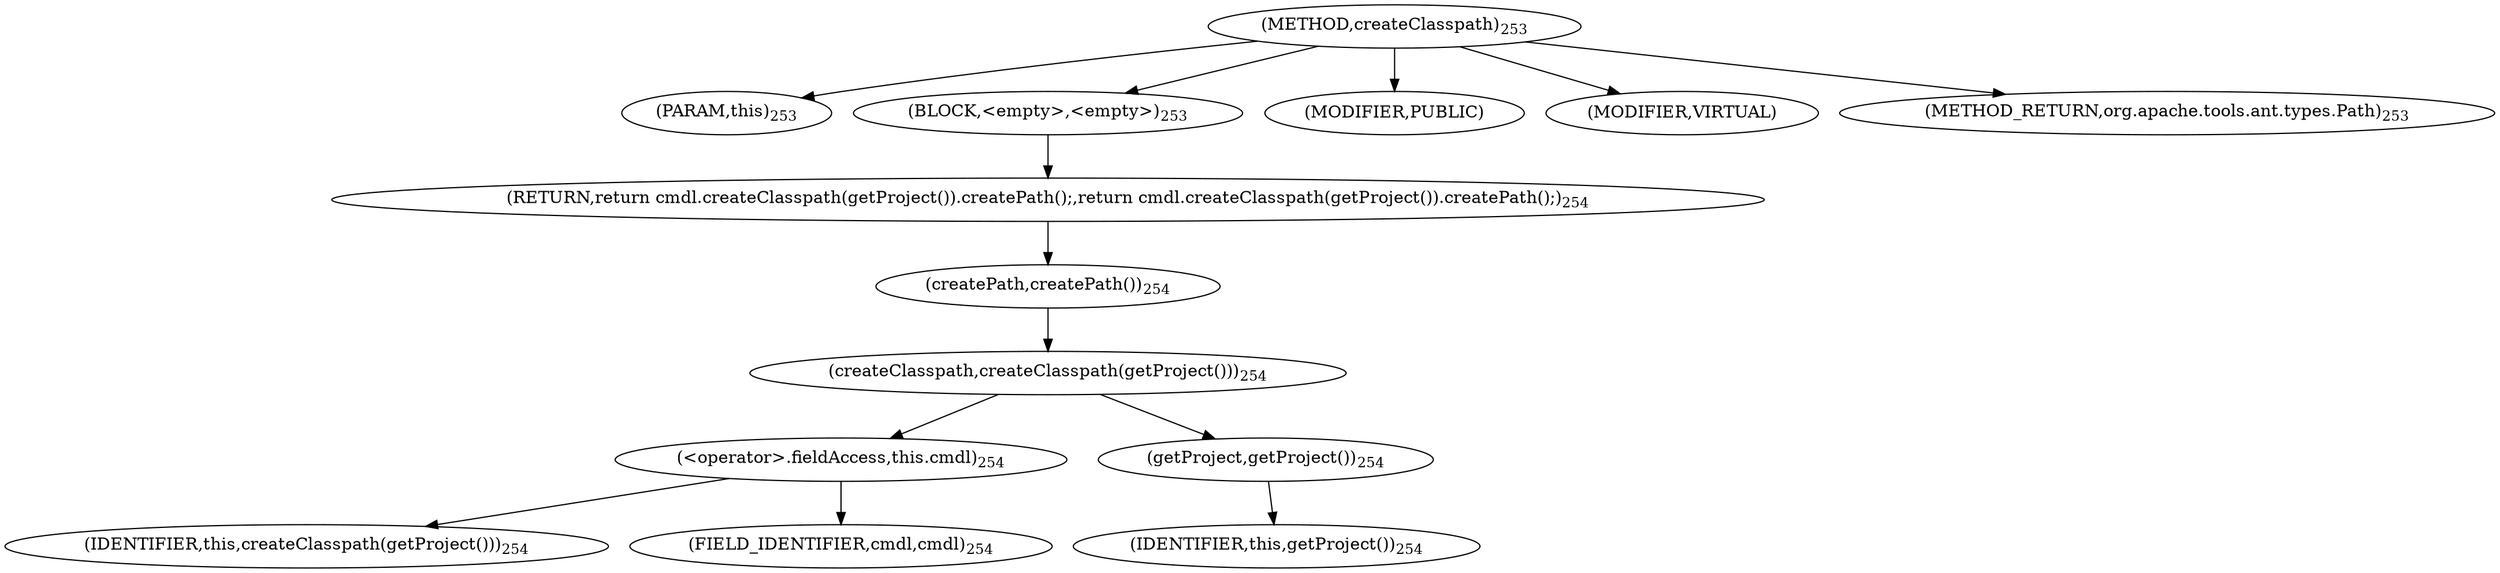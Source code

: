 digraph "createClasspath" {  
"586" [label = <(METHOD,createClasspath)<SUB>253</SUB>> ]
"31" [label = <(PARAM,this)<SUB>253</SUB>> ]
"587" [label = <(BLOCK,&lt;empty&gt;,&lt;empty&gt;)<SUB>253</SUB>> ]
"588" [label = <(RETURN,return cmdl.createClasspath(getProject()).createPath();,return cmdl.createClasspath(getProject()).createPath();)<SUB>254</SUB>> ]
"589" [label = <(createPath,createPath())<SUB>254</SUB>> ]
"590" [label = <(createClasspath,createClasspath(getProject()))<SUB>254</SUB>> ]
"591" [label = <(&lt;operator&gt;.fieldAccess,this.cmdl)<SUB>254</SUB>> ]
"592" [label = <(IDENTIFIER,this,createClasspath(getProject()))<SUB>254</SUB>> ]
"593" [label = <(FIELD_IDENTIFIER,cmdl,cmdl)<SUB>254</SUB>> ]
"594" [label = <(getProject,getProject())<SUB>254</SUB>> ]
"30" [label = <(IDENTIFIER,this,getProject())<SUB>254</SUB>> ]
"595" [label = <(MODIFIER,PUBLIC)> ]
"596" [label = <(MODIFIER,VIRTUAL)> ]
"597" [label = <(METHOD_RETURN,org.apache.tools.ant.types.Path)<SUB>253</SUB>> ]
  "586" -> "31" 
  "586" -> "587" 
  "586" -> "595" 
  "586" -> "596" 
  "586" -> "597" 
  "587" -> "588" 
  "588" -> "589" 
  "589" -> "590" 
  "590" -> "591" 
  "590" -> "594" 
  "591" -> "592" 
  "591" -> "593" 
  "594" -> "30" 
}
